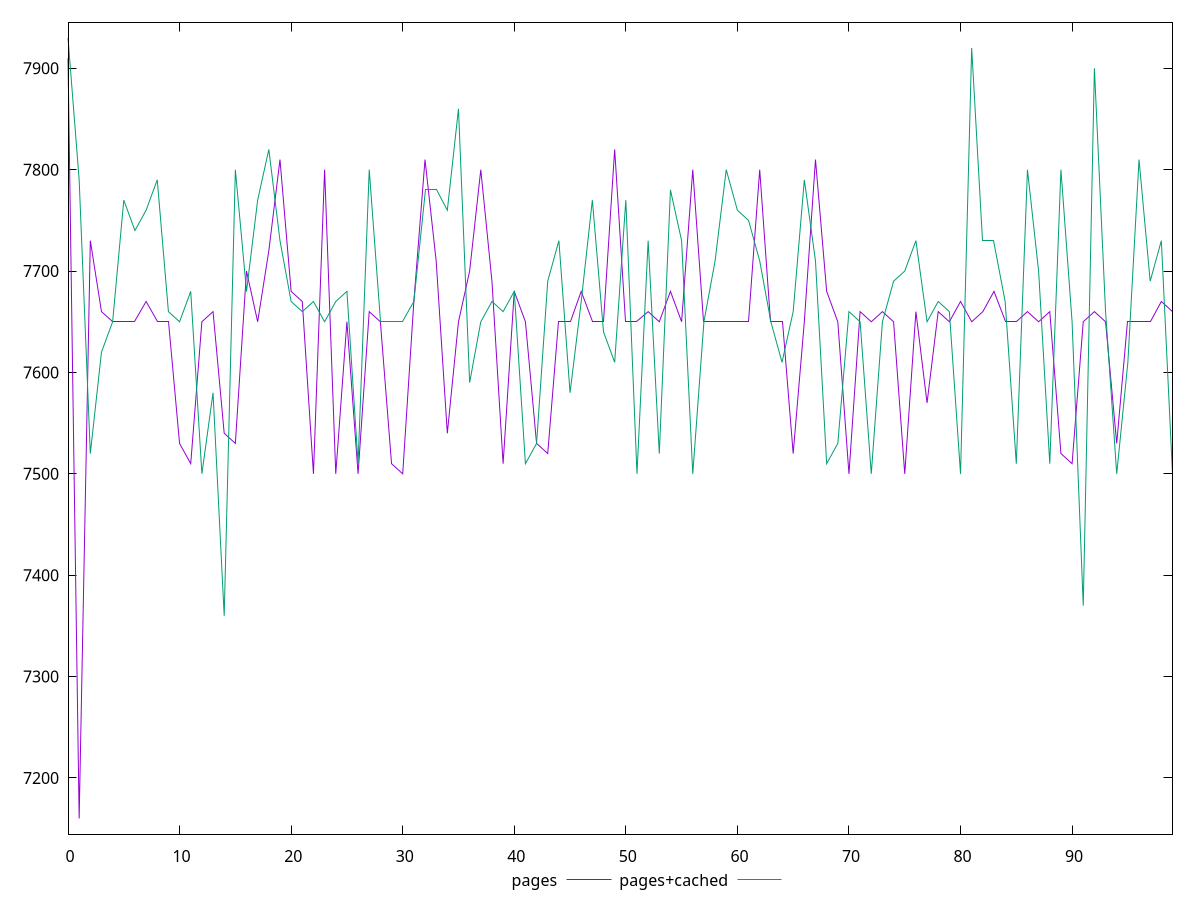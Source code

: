 reset

$pages <<EOF
0 7910
1 7160
2 7730
3 7660
4 7650
5 7650
6 7650
7 7670
8 7650
9 7650
10 7530
11 7510
12 7650
13 7660
14 7540
15 7530
16 7700
17 7650
18 7720
19 7810
20 7680
21 7670
22 7500
23 7800
24 7500
25 7650
26 7500
27 7660
28 7650
29 7510
30 7500
31 7670
32 7810
33 7710
34 7540
35 7650
36 7700
37 7800
38 7690
39 7510
40 7680
41 7650
42 7530
43 7520
44 7650
45 7650
46 7680
47 7650
48 7650
49 7820
50 7650
51 7650
52 7660
53 7650
54 7680
55 7650
56 7800
57 7650
58 7650
59 7650
60 7650
61 7650
62 7800
63 7650
64 7650
65 7520
66 7650
67 7810
68 7680
69 7650
70 7500
71 7660
72 7650
73 7660
74 7650
75 7500
76 7660
77 7570
78 7660
79 7650
80 7670
81 7650
82 7660
83 7680
84 7650
85 7650
86 7660
87 7650
88 7660
89 7520
90 7510
91 7650
92 7660
93 7650
94 7530
95 7650
96 7650
97 7650
98 7670
99 7660
EOF

$pagesCached <<EOF
0 7930
1 7790
2 7520
3 7620
4 7650
5 7770
6 7740
7 7760
8 7790
9 7660
10 7650
11 7680
12 7500
13 7580
14 7360
15 7800
16 7680
17 7770
18 7820
19 7730
20 7670
21 7660
22 7670
23 7650
24 7670
25 7680
26 7510
27 7800
28 7650
29 7650
30 7650
31 7670
32 7780
33 7780
34 7760
35 7860
36 7590
37 7650
38 7670
39 7660
40 7680
41 7510
42 7530
43 7690
44 7730
45 7580
46 7670
47 7770
48 7640
49 7610
50 7770
51 7500
52 7730
53 7520
54 7780
55 7730
56 7500
57 7650
58 7710
59 7800
60 7760
61 7750
62 7710
63 7650
64 7610
65 7660
66 7790
67 7710
68 7510
69 7530
70 7660
71 7650
72 7500
73 7650
74 7690
75 7700
76 7730
77 7650
78 7670
79 7660
80 7500
81 7920
82 7730
83 7730
84 7670
85 7510
86 7800
87 7700
88 7510
89 7800
90 7650
91 7370
92 7900
93 7660
94 7500
95 7610
96 7810
97 7690
98 7730
99 7500
EOF

set key outside below
set xrange [0:99]
set yrange [7144.6:7945.4]
set trange [7144.6:7945.4]
set terminal svg size 640, 520 enhanced background rgb 'white'
set output "report_00019_2021-02-10T18-14-37.922Z//uses-text-compression/comparison/line/0_vs_1.svg"

plot $pages title "pages" with line, \
     $pagesCached title "pages+cached" with line

reset
